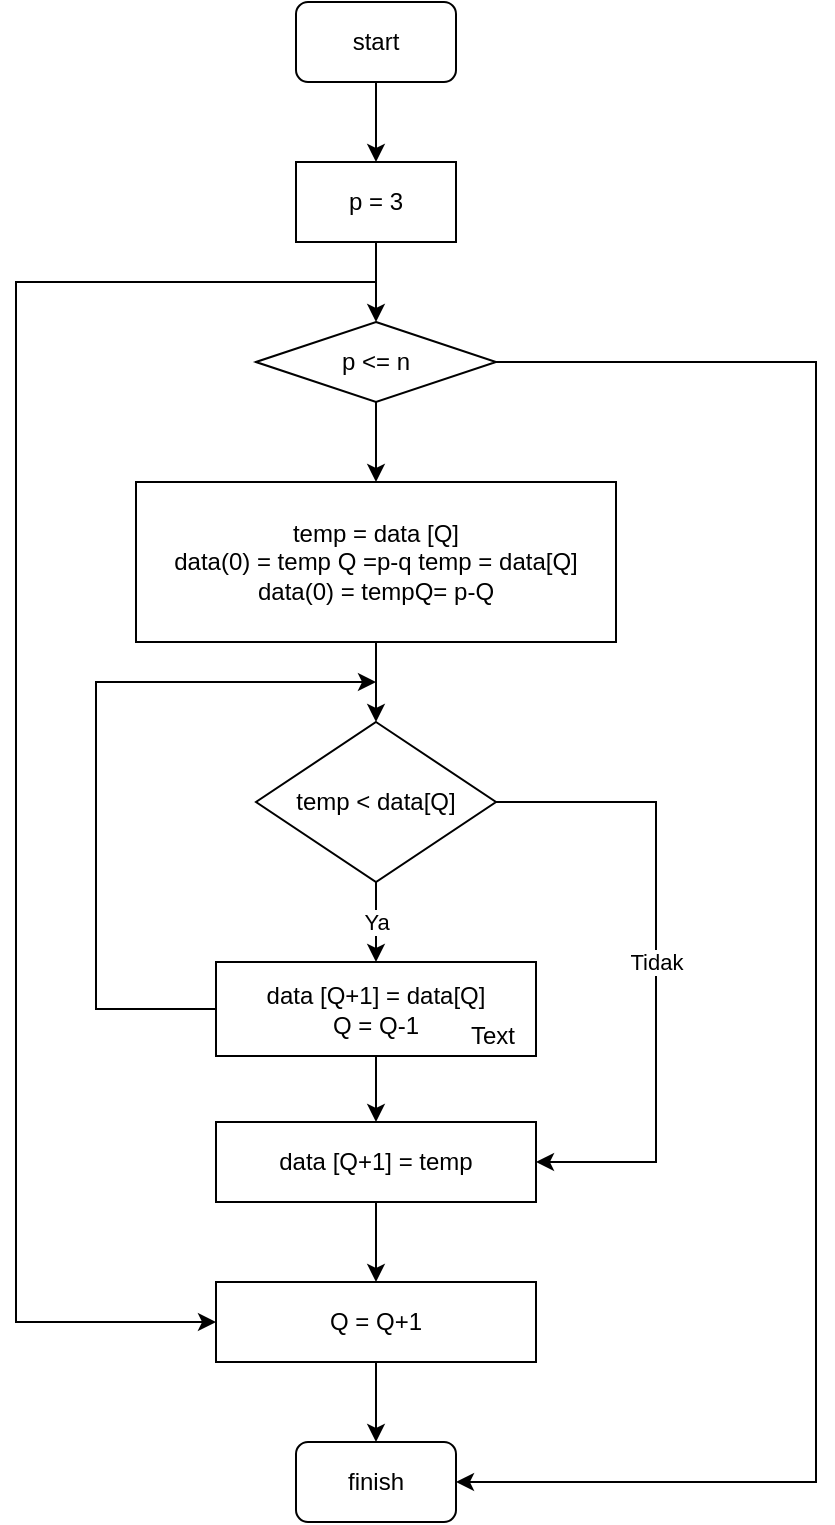<mxfile version="13.0.3" type="device"><diagram id="C5RBs43oDa-KdzZeNtuy" name="Page-1"><mxGraphModel dx="319" dy="501" grid="1" gridSize="10" guides="1" tooltips="1" connect="1" arrows="1" fold="1" page="1" pageScale="1" pageWidth="827" pageHeight="1169" math="0" shadow="0"><root><mxCell id="WIyWlLk6GJQsqaUBKTNV-0"/><mxCell id="WIyWlLk6GJQsqaUBKTNV-1" parent="WIyWlLk6GJQsqaUBKTNV-0"/><mxCell id="JOYEyHm1bVL7yfIqEEZ--2" value="" style="edgeStyle=orthogonalEdgeStyle;rounded=0;orthogonalLoop=1;jettySize=auto;html=1;" edge="1" parent="WIyWlLk6GJQsqaUBKTNV-1" source="WIyWlLk6GJQsqaUBKTNV-3"><mxGeometry relative="1" as="geometry"><mxPoint x="220" y="160" as="targetPoint"/></mxGeometry></mxCell><mxCell id="WIyWlLk6GJQsqaUBKTNV-3" value="start" style="rounded=1;whiteSpace=wrap;html=1;fontSize=12;glass=0;strokeWidth=1;shadow=0;" parent="WIyWlLk6GJQsqaUBKTNV-1" vertex="1"><mxGeometry x="180" y="80" width="80" height="40" as="geometry"/></mxCell><mxCell id="JOYEyHm1bVL7yfIqEEZ--39" value="" style="edgeStyle=orthogonalEdgeStyle;rounded=0;orthogonalLoop=1;jettySize=auto;html=1;" edge="1" parent="WIyWlLk6GJQsqaUBKTNV-1" source="JOYEyHm1bVL7yfIqEEZ--0" target="JOYEyHm1bVL7yfIqEEZ--26"><mxGeometry relative="1" as="geometry"/></mxCell><mxCell id="JOYEyHm1bVL7yfIqEEZ--41" value="" style="edgeStyle=orthogonalEdgeStyle;rounded=0;orthogonalLoop=1;jettySize=auto;html=1;entryX=0;entryY=0.5;entryDx=0;entryDy=0;" edge="1" parent="WIyWlLk6GJQsqaUBKTNV-1" source="JOYEyHm1bVL7yfIqEEZ--0" target="JOYEyHm1bVL7yfIqEEZ--11"><mxGeometry relative="1" as="geometry"><mxPoint x="40" y="740" as="targetPoint"/><Array as="points"><mxPoint x="220" y="220"/><mxPoint x="40" y="220"/><mxPoint x="40" y="740"/></Array></mxGeometry></mxCell><mxCell id="JOYEyHm1bVL7yfIqEEZ--0" value="p = 3" style="rounded=0;whiteSpace=wrap;html=1;" vertex="1" parent="WIyWlLk6GJQsqaUBKTNV-1"><mxGeometry x="180" y="160" width="80" height="40" as="geometry"/></mxCell><mxCell id="JOYEyHm1bVL7yfIqEEZ--10" value="" style="edgeStyle=orthogonalEdgeStyle;rounded=0;orthogonalLoop=1;jettySize=auto;html=1;" edge="1" parent="WIyWlLk6GJQsqaUBKTNV-1" source="JOYEyHm1bVL7yfIqEEZ--8" target="JOYEyHm1bVL7yfIqEEZ--9"><mxGeometry relative="1" as="geometry"/></mxCell><mxCell id="JOYEyHm1bVL7yfIqEEZ--37" value="" style="edgeStyle=orthogonalEdgeStyle;rounded=0;orthogonalLoop=1;jettySize=auto;html=1;" edge="1" parent="WIyWlLk6GJQsqaUBKTNV-1" source="JOYEyHm1bVL7yfIqEEZ--8"><mxGeometry relative="1" as="geometry"><mxPoint x="220" y="420" as="targetPoint"/><Array as="points"><mxPoint x="80" y="584"/></Array></mxGeometry></mxCell><mxCell id="JOYEyHm1bVL7yfIqEEZ--8" value="data [Q+1] = data[Q]&lt;br&gt;Q = Q-1" style="rounded=0;whiteSpace=wrap;html=1;" vertex="1" parent="WIyWlLk6GJQsqaUBKTNV-1"><mxGeometry x="140" y="560" width="160" height="47" as="geometry"/></mxCell><mxCell id="JOYEyHm1bVL7yfIqEEZ--25" value="Text" style="text;html=1;align=center;verticalAlign=middle;resizable=0;points=[];autosize=1;" vertex="1" parent="JOYEyHm1bVL7yfIqEEZ--8"><mxGeometry x="118" y="27" width="40" height="20" as="geometry"/></mxCell><mxCell id="JOYEyHm1bVL7yfIqEEZ--12" value="" style="edgeStyle=orthogonalEdgeStyle;rounded=0;orthogonalLoop=1;jettySize=auto;html=1;" edge="1" parent="WIyWlLk6GJQsqaUBKTNV-1" source="JOYEyHm1bVL7yfIqEEZ--9" target="JOYEyHm1bVL7yfIqEEZ--11"><mxGeometry relative="1" as="geometry"/></mxCell><mxCell id="JOYEyHm1bVL7yfIqEEZ--9" value="data [Q+1] = temp" style="rounded=0;whiteSpace=wrap;html=1;" vertex="1" parent="WIyWlLk6GJQsqaUBKTNV-1"><mxGeometry x="140" y="640" width="160" height="40" as="geometry"/></mxCell><mxCell id="JOYEyHm1bVL7yfIqEEZ--18" value="" style="edgeStyle=orthogonalEdgeStyle;rounded=0;orthogonalLoop=1;jettySize=auto;html=1;" edge="1" parent="WIyWlLk6GJQsqaUBKTNV-1" source="JOYEyHm1bVL7yfIqEEZ--11" target="JOYEyHm1bVL7yfIqEEZ--15"><mxGeometry relative="1" as="geometry"/></mxCell><mxCell id="JOYEyHm1bVL7yfIqEEZ--15" value="finish" style="rounded=1;whiteSpace=wrap;html=1;" vertex="1" parent="WIyWlLk6GJQsqaUBKTNV-1"><mxGeometry x="180" y="800" width="80" height="40" as="geometry"/></mxCell><mxCell id="JOYEyHm1bVL7yfIqEEZ--11" value="Q = Q+1" style="rounded=0;whiteSpace=wrap;html=1;" vertex="1" parent="WIyWlLk6GJQsqaUBKTNV-1"><mxGeometry x="140" y="720" width="160" height="40" as="geometry"/></mxCell><mxCell id="JOYEyHm1bVL7yfIqEEZ--23" value="Ya" style="edgeStyle=orthogonalEdgeStyle;rounded=0;orthogonalLoop=1;jettySize=auto;html=1;" edge="1" parent="WIyWlLk6GJQsqaUBKTNV-1" source="JOYEyHm1bVL7yfIqEEZ--5" target="JOYEyHm1bVL7yfIqEEZ--8"><mxGeometry relative="1" as="geometry"/></mxCell><mxCell id="JOYEyHm1bVL7yfIqEEZ--34" value="Tidak" style="edgeStyle=orthogonalEdgeStyle;rounded=0;orthogonalLoop=1;jettySize=auto;html=1;entryX=1;entryY=0.5;entryDx=0;entryDy=0;" edge="1" parent="WIyWlLk6GJQsqaUBKTNV-1" source="JOYEyHm1bVL7yfIqEEZ--5" target="JOYEyHm1bVL7yfIqEEZ--9"><mxGeometry relative="1" as="geometry"><mxPoint x="360" y="660" as="targetPoint"/><Array as="points"><mxPoint x="360" y="480"/><mxPoint x="360" y="660"/></Array></mxGeometry></mxCell><mxCell id="JOYEyHm1bVL7yfIqEEZ--5" value="temp &amp;lt; data[Q]" style="rhombus;whiteSpace=wrap;html=1;" vertex="1" parent="WIyWlLk6GJQsqaUBKTNV-1"><mxGeometry x="160" y="440" width="120" height="80" as="geometry"/></mxCell><mxCell id="JOYEyHm1bVL7yfIqEEZ--28" value="" style="edgeStyle=orthogonalEdgeStyle;rounded=0;orthogonalLoop=1;jettySize=auto;html=1;" edge="1" parent="WIyWlLk6GJQsqaUBKTNV-1" source="JOYEyHm1bVL7yfIqEEZ--26"><mxGeometry relative="1" as="geometry"><mxPoint x="220" y="320" as="targetPoint"/></mxGeometry></mxCell><mxCell id="JOYEyHm1bVL7yfIqEEZ--32" value="" style="edgeStyle=orthogonalEdgeStyle;rounded=0;orthogonalLoop=1;jettySize=auto;html=1;entryX=1;entryY=0.5;entryDx=0;entryDy=0;" edge="1" parent="WIyWlLk6GJQsqaUBKTNV-1" source="JOYEyHm1bVL7yfIqEEZ--26" target="JOYEyHm1bVL7yfIqEEZ--15"><mxGeometry relative="1" as="geometry"><mxPoint x="440" y="820" as="targetPoint"/><Array as="points"><mxPoint x="440" y="260"/><mxPoint x="440" y="820"/></Array></mxGeometry></mxCell><mxCell id="JOYEyHm1bVL7yfIqEEZ--26" value="p &amp;lt;= n" style="rhombus;whiteSpace=wrap;html=1;" vertex="1" parent="WIyWlLk6GJQsqaUBKTNV-1"><mxGeometry x="160" y="240" width="120" height="40" as="geometry"/></mxCell><mxCell id="JOYEyHm1bVL7yfIqEEZ--30" value="" style="edgeStyle=orthogonalEdgeStyle;rounded=0;orthogonalLoop=1;jettySize=auto;html=1;" edge="1" parent="WIyWlLk6GJQsqaUBKTNV-1" source="JOYEyHm1bVL7yfIqEEZ--29" target="JOYEyHm1bVL7yfIqEEZ--5"><mxGeometry relative="1" as="geometry"/></mxCell><mxCell id="JOYEyHm1bVL7yfIqEEZ--29" value="temp = data [Q]&lt;br&gt;data(0) = temp Q =p-q temp = data[Q]&lt;br&gt;data(0) = tempQ= p-Q" style="rounded=0;whiteSpace=wrap;html=1;" vertex="1" parent="WIyWlLk6GJQsqaUBKTNV-1"><mxGeometry x="100" y="320" width="240" height="80" as="geometry"/></mxCell></root></mxGraphModel></diagram></mxfile>